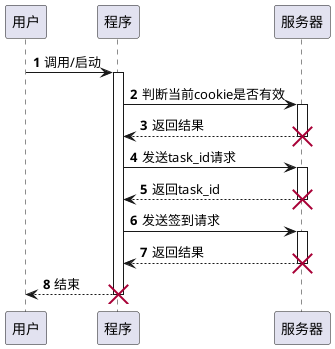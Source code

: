 @startuml
'https://plantuml.com/sequence-diagram

autonumber

用户->程序:调用/启动
activate 程序
程序->服务器:判断当前cookie是否有效
activate 服务器
程序<--服务器:返回结果
destroy 服务器
程序->服务器:发送task_id请求
activate 服务器
程序<--服务器:返回task_id
destroy 服务器
程序->服务器:发送签到请求
activate 服务器
程序<--服务器:返回结果
destroy 服务器
用户<--程序:结束
destroy 程序
@enduml